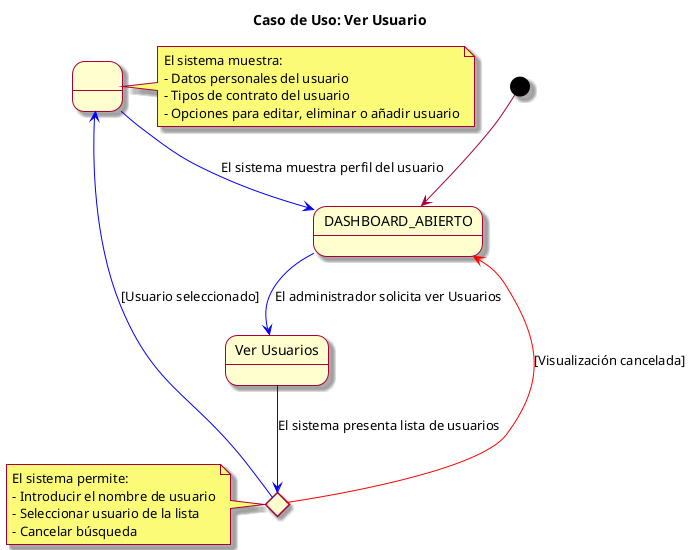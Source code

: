 @startuml
skin rose
title Caso de Uso: Ver Usuario

state DASHBOARD_ABIERTO as "DASHBOARD_ABIERTO"
state LeerUsuarios as "Ver Usuarios"
state SeleccionarUsuario <<choice>>
state VisualizarPerfil as " "


[*] --> DASHBOARD_ABIERTO
DASHBOARD_ABIERTO -[#blue]-> LeerUsuarios : El administrador solicita ver Usuarios
LeerUsuarios -[#blue]-> SeleccionarUsuario : El sistema presenta lista de usuarios
SeleccionarUsuario -[#blue]-> VisualizarPerfil : [Usuario seleccionado]
VisualizarPerfil -[#blue]-> DASHBOARD_ABIERTO : El sistema muestra perfil del usuario
SeleccionarUsuario -[#red]-> DASHBOARD_ABIERTO : [Visualización cancelada]

note right of VisualizarPerfil
  El sistema muestra:
  - Datos personales del usuario
  - Tipos de contrato del usuario
  - Opciones para editar, eliminar o añadir usuario
end note

note left of SeleccionarUsuario
  El sistema permite:
  - Introducir el nombre de usuario
  - Seleccionar usuario de la lista
  - Cancelar búsqueda
end note



@enduml

